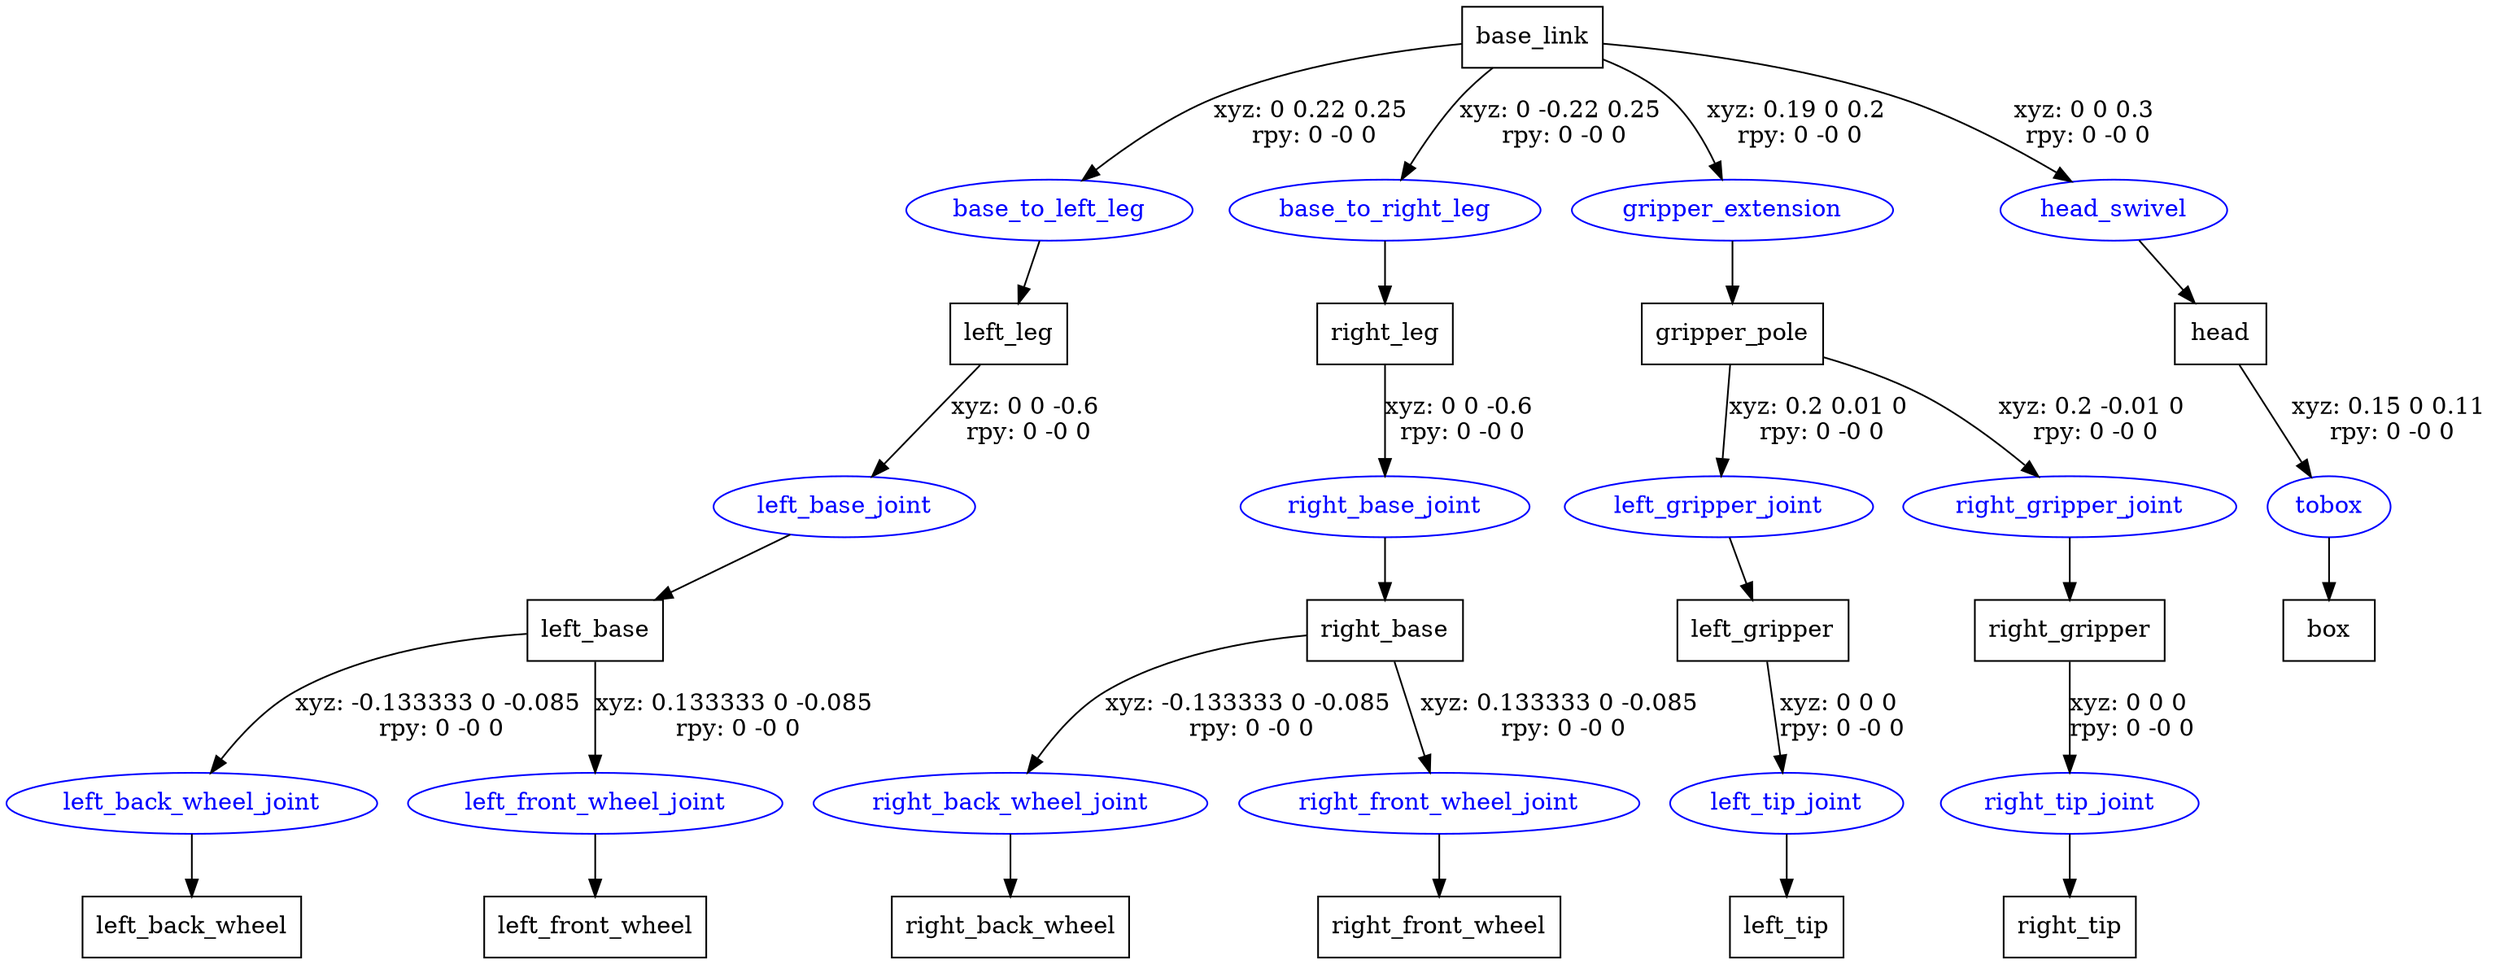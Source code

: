 digraph G {
node [shape=box];
"base_link" [label="base_link"];
"left_leg" [label="left_leg"];
"left_base" [label="left_base"];
"left_back_wheel" [label="left_back_wheel"];
"left_front_wheel" [label="left_front_wheel"];
"right_leg" [label="right_leg"];
"right_base" [label="right_base"];
"right_back_wheel" [label="right_back_wheel"];
"right_front_wheel" [label="right_front_wheel"];
"gripper_pole" [label="gripper_pole"];
"left_gripper" [label="left_gripper"];
"left_tip" [label="left_tip"];
"right_gripper" [label="right_gripper"];
"right_tip" [label="right_tip"];
"head" [label="head"];
"box" [label="box"];
node [shape=ellipse, color=blue, fontcolor=blue];
"base_link" -> "base_to_left_leg" [label="xyz: 0 0.22 0.25 \nrpy: 0 -0 0"]
"base_to_left_leg" -> "left_leg"
"left_leg" -> "left_base_joint" [label="xyz: 0 0 -0.6 \nrpy: 0 -0 0"]
"left_base_joint" -> "left_base"
"left_base" -> "left_back_wheel_joint" [label="xyz: -0.133333 0 -0.085 \nrpy: 0 -0 0"]
"left_back_wheel_joint" -> "left_back_wheel"
"left_base" -> "left_front_wheel_joint" [label="xyz: 0.133333 0 -0.085 \nrpy: 0 -0 0"]
"left_front_wheel_joint" -> "left_front_wheel"
"base_link" -> "base_to_right_leg" [label="xyz: 0 -0.22 0.25 \nrpy: 0 -0 0"]
"base_to_right_leg" -> "right_leg"
"right_leg" -> "right_base_joint" [label="xyz: 0 0 -0.6 \nrpy: 0 -0 0"]
"right_base_joint" -> "right_base"
"right_base" -> "right_back_wheel_joint" [label="xyz: -0.133333 0 -0.085 \nrpy: 0 -0 0"]
"right_back_wheel_joint" -> "right_back_wheel"
"right_base" -> "right_front_wheel_joint" [label="xyz: 0.133333 0 -0.085 \nrpy: 0 -0 0"]
"right_front_wheel_joint" -> "right_front_wheel"
"base_link" -> "gripper_extension" [label="xyz: 0.19 0 0.2 \nrpy: 0 -0 0"]
"gripper_extension" -> "gripper_pole"
"gripper_pole" -> "left_gripper_joint" [label="xyz: 0.2 0.01 0 \nrpy: 0 -0 0"]
"left_gripper_joint" -> "left_gripper"
"left_gripper" -> "left_tip_joint" [label="xyz: 0 0 0 \nrpy: 0 -0 0"]
"left_tip_joint" -> "left_tip"
"gripper_pole" -> "right_gripper_joint" [label="xyz: 0.2 -0.01 0 \nrpy: 0 -0 0"]
"right_gripper_joint" -> "right_gripper"
"right_gripper" -> "right_tip_joint" [label="xyz: 0 0 0 \nrpy: 0 -0 0"]
"right_tip_joint" -> "right_tip"
"base_link" -> "head_swivel" [label="xyz: 0 0 0.3 \nrpy: 0 -0 0"]
"head_swivel" -> "head"
"head" -> "tobox" [label="xyz: 0.15 0 0.11 \nrpy: 0 -0 0"]
"tobox" -> "box"
}

